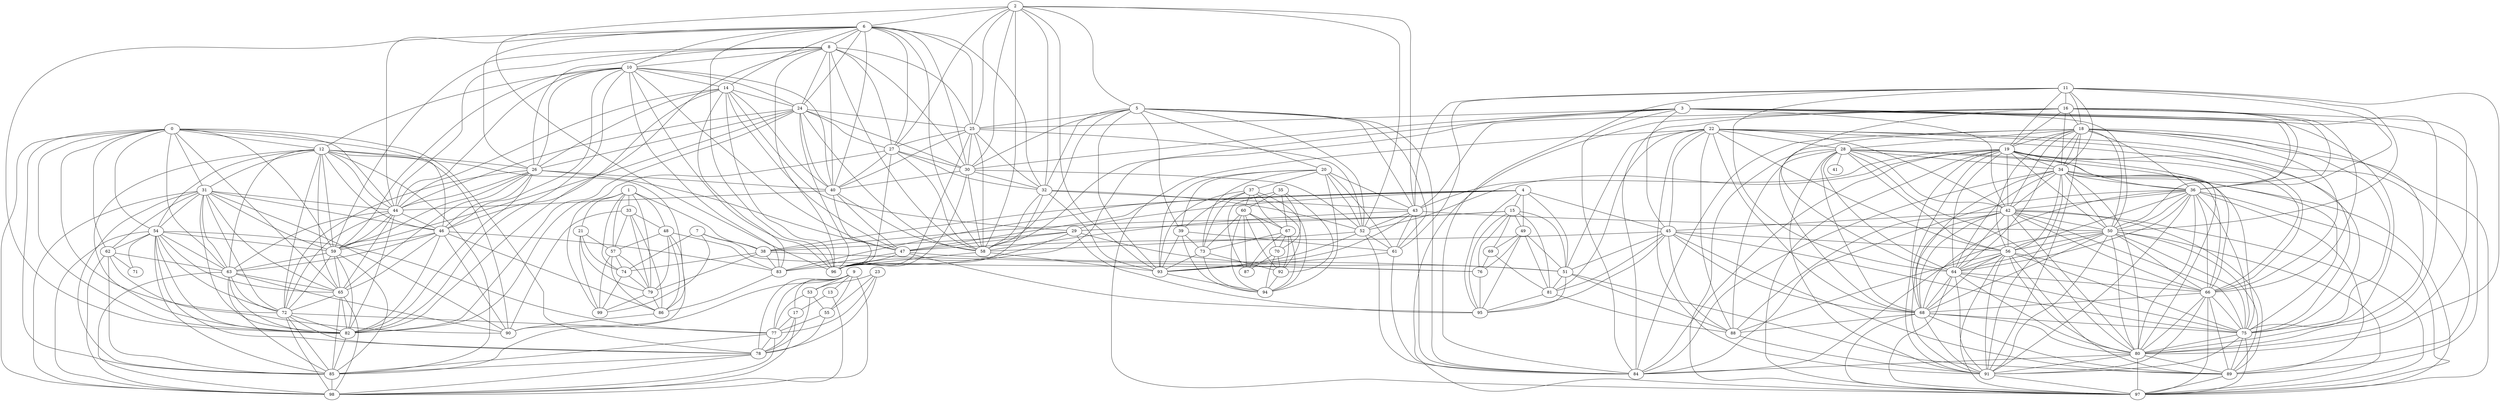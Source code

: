graph Gnr_Geograf_Sim_n100_r30 {
0;
1;
2;
3;
4;
5;
6;
7;
8;
9;
10;
11;
12;
13;
14;
15;
16;
17;
18;
19;
20;
21;
22;
23;
24;
25;
26;
27;
28;
29;
30;
31;
32;
33;
34;
35;
36;
37;
38;
39;
40;
41;
42;
43;
44;
45;
46;
47;
48;
49;
50;
51;
52;
53;
54;
55;
56;
57;
58;
59;
60;
61;
62;
63;
64;
65;
66;
67;
68;
69;
70;
71;
72;
73;
74;
75;
76;
77;
78;
79;
80;
81;
82;
83;
84;
85;
86;
87;
88;
89;
90;
91;
92;
93;
94;
95;
96;
97;
98;
99;
0 -- 98 [color=black];
0 -- 85 [color=black];
0 -- 82 [color=black];
0 -- 78 [color=black];
0 -- 72 [color=black];
0 -- 65 [color=black];
0 -- 63 [color=black];
0 -- 62 [color=black];
0 -- 59 [color=black];
0 -- 54 [color=black];
0 -- 46 [color=black];
0 -- 44 [color=black];
0 -- 31 [color=black];
0 -- 12 [color=black];
1 -- 99 [color=black];
1 -- 79 [color=black];
1 -- 74 [color=black];
1 -- 57 [color=black];
1 -- 48 [color=black];
1 -- 38 [color=black];
1 -- 33 [color=black];
1 -- 21 [color=black];
2 -- 96 [color=black];
2 -- 93 [color=black];
2 -- 58 [color=black];
2 -- 52 [color=black];
2 -- 43 [color=black];
2 -- 32 [color=black];
2 -- 30 [color=black];
2 -- 27 [color=black];
2 -- 25 [color=black];
2 -- 6 [color=black];
2 -- 5 [color=black];
3 -- 96 [color=black];
3 -- 89 [color=black];
3 -- 84 [color=black];
3 -- 80 [color=black];
3 -- 75 [color=black];
3 -- 58 [color=black];
3 -- 50 [color=black];
3 -- 45 [color=black];
3 -- 42 [color=black];
3 -- 36 [color=black];
3 -- 30 [color=black];
3 -- 25 [color=black];
4 -- 95 [color=black];
4 -- 83 [color=black];
4 -- 51 [color=black];
4 -- 49 [color=black];
4 -- 47 [color=black];
4 -- 45 [color=black];
4 -- 38 [color=black];
4 -- 29 [color=black];
4 -- 15 [color=black];
5 -- 93 [color=black];
5 -- 84 [color=black];
5 -- 61 [color=black];
5 -- 58 [color=black];
5 -- 52 [color=black];
5 -- 43 [color=black];
5 -- 39 [color=black];
5 -- 32 [color=black];
5 -- 30 [color=black];
5 -- 25 [color=black];
5 -- 20 [color=black];
6 -- 96 [color=black];
6 -- 82 [color=black];
6 -- 58 [color=black];
6 -- 44 [color=black];
6 -- 40 [color=black];
6 -- 32 [color=black];
6 -- 30 [color=black];
6 -- 27 [color=black];
6 -- 26 [color=black];
6 -- 25 [color=black];
6 -- 24 [color=black];
6 -- 14 [color=black];
6 -- 10 [color=black];
6 -- 8 [color=black];
7 -- 99 [color=black];
7 -- 76 [color=black];
7 -- 74 [color=black];
7 -- 38 [color=black];
8 -- 96 [color=black];
8 -- 82 [color=black];
8 -- 59 [color=black];
8 -- 58 [color=black];
8 -- 44 [color=black];
8 -- 40 [color=black];
8 -- 30 [color=black];
8 -- 27 [color=black];
8 -- 26 [color=black];
8 -- 25 [color=black];
8 -- 24 [color=black];
8 -- 10 [color=black];
9 -- 98 [color=black];
9 -- 85 [color=black];
9 -- 78 [color=black];
9 -- 77 [color=black];
9 -- 55 [color=black];
9 -- 53 [color=black];
9 -- 17 [color=black];
9 -- 13 [color=black];
10 -- 96 [color=black];
10 -- 83 [color=black];
10 -- 82 [color=black];
10 -- 59 [color=black];
10 -- 47 [color=black];
10 -- 46 [color=black];
10 -- 44 [color=black];
10 -- 40 [color=black];
10 -- 26 [color=black];
10 -- 24 [color=black];
10 -- 14 [color=black];
10 -- 12 [color=black];
11 -- 84 [color=black];
11 -- 80 [color=black];
11 -- 64 [color=black];
11 -- 61 [color=black];
11 -- 50 [color=black];
11 -- 43 [color=black];
11 -- 36 [color=black];
11 -- 34 [color=black];
11 -- 19 [color=black];
11 -- 18 [color=black];
11 -- 16 [color=black];
12 -- 90 [color=black];
12 -- 86 [color=black];
12 -- 85 [color=black];
12 -- 82 [color=black];
12 -- 72 [color=black];
12 -- 65 [color=black];
12 -- 63 [color=black];
12 -- 59 [color=black];
12 -- 54 [color=black];
12 -- 46 [color=black];
12 -- 44 [color=black];
12 -- 31 [color=black];
12 -- 26 [color=black];
13 -- 98 [color=black];
13 -- 17 [color=black];
14 -- 96 [color=black];
14 -- 83 [color=black];
14 -- 47 [color=black];
14 -- 46 [color=black];
14 -- 44 [color=black];
14 -- 40 [color=black];
14 -- 29 [color=black];
14 -- 26 [color=black];
14 -- 24 [color=black];
15 -- 95 [color=black];
15 -- 81 [color=black];
15 -- 76 [color=black];
15 -- 69 [color=black];
15 -- 51 [color=black];
15 -- 49 [color=black];
15 -- 38 [color=black];
15 -- 29 [color=black];
16 -- 97 [color=black];
16 -- 84 [color=black];
16 -- 80 [color=black];
16 -- 66 [color=black];
16 -- 64 [color=black];
16 -- 50 [color=black];
16 -- 43 [color=black];
16 -- 36 [color=black];
16 -- 34 [color=black];
16 -- 19 [color=black];
16 -- 18 [color=black];
17 -- 98 [color=black];
17 -- 78 [color=black];
17 -- 77 [color=black];
18 -- 97 [color=black];
18 -- 91 [color=black];
18 -- 84 [color=black];
18 -- 80 [color=black];
18 -- 75 [color=black];
18 -- 68 [color=black];
18 -- 66 [color=black];
18 -- 64 [color=black];
18 -- 56 [color=black];
18 -- 50 [color=black];
18 -- 42 [color=black];
18 -- 36 [color=black];
18 -- 34 [color=black];
18 -- 28 [color=black];
18 -- 19 [color=black];
19 -- 97 [color=black];
19 -- 91 [color=black];
19 -- 84 [color=black];
19 -- 80 [color=black];
19 -- 75 [color=black];
19 -- 68 [color=black];
19 -- 66 [color=black];
19 -- 64 [color=black];
19 -- 52 [color=black];
19 -- 50 [color=black];
19 -- 43 [color=black];
19 -- 42 [color=black];
19 -- 36 [color=black];
19 -- 34 [color=black];
20 -- 94 [color=black];
20 -- 93 [color=black];
20 -- 73 [color=black];
20 -- 61 [color=black];
20 -- 52 [color=black];
20 -- 43 [color=black];
20 -- 39 [color=black];
20 -- 37 [color=black];
21 -- 99 [color=black];
21 -- 79 [color=black];
21 -- 74 [color=black];
21 -- 57 [color=black];
22 -- 97 [color=black];
22 -- 91 [color=black];
22 -- 89 [color=black];
22 -- 88 [color=black];
22 -- 81 [color=black];
22 -- 75 [color=black];
22 -- 68 [color=black];
22 -- 66 [color=black];
22 -- 56 [color=black];
22 -- 51 [color=black];
22 -- 45 [color=black];
22 -- 42 [color=black];
22 -- 28 [color=black];
23 -- 78 [color=black];
23 -- 77 [color=black];
23 -- 55 [color=black];
23 -- 53 [color=black];
24 -- 96 [color=black];
24 -- 82 [color=black];
24 -- 59 [color=black];
24 -- 58 [color=black];
24 -- 44 [color=black];
24 -- 40 [color=black];
24 -- 30 [color=black];
24 -- 27 [color=black];
24 -- 26 [color=black];
24 -- 25 [color=black];
25 -- 96 [color=black];
25 -- 58 [color=black];
25 -- 52 [color=black];
25 -- 40 [color=black];
25 -- 32 [color=black];
25 -- 30 [color=black];
25 -- 27 [color=black];
26 -- 82 [color=black];
26 -- 72 [color=black];
26 -- 65 [color=black];
26 -- 59 [color=black];
26 -- 47 [color=black];
26 -- 46 [color=black];
26 -- 44 [color=black];
26 -- 40 [color=black];
27 -- 96 [color=black];
27 -- 82 [color=black];
27 -- 58 [color=black];
27 -- 40 [color=black];
27 -- 32 [color=black];
27 -- 30 [color=black];
28 -- 97 [color=black];
28 -- 91 [color=black];
28 -- 88 [color=black];
28 -- 80 [color=black];
28 -- 75 [color=black];
28 -- 68 [color=black];
28 -- 66 [color=black];
28 -- 64 [color=black];
28 -- 56 [color=black];
28 -- 42 [color=black];
28 -- 41 [color=black];
28 -- 34 [color=black];
29 -- 95 [color=black];
29 -- 83 [color=black];
29 -- 51 [color=black];
29 -- 47 [color=black];
29 -- 38 [color=black];
30 -- 96 [color=black];
30 -- 58 [color=black];
30 -- 52 [color=black];
30 -- 40 [color=black];
30 -- 32 [color=black];
31 -- 98 [color=black];
31 -- 90 [color=black];
31 -- 85 [color=black];
31 -- 82 [color=black];
31 -- 72 [color=black];
31 -- 65 [color=black];
31 -- 63 [color=black];
31 -- 62 [color=black];
31 -- 59 [color=black];
31 -- 54 [color=black];
31 -- 46 [color=black];
31 -- 44 [color=black];
32 -- 96 [color=black];
32 -- 93 [color=black];
32 -- 58 [color=black];
32 -- 52 [color=black];
32 -- 43 [color=black];
33 -- 90 [color=black];
33 -- 86 [color=black];
33 -- 79 [color=black];
33 -- 57 [color=black];
33 -- 48 [color=black];
34 -- 97 [color=black];
34 -- 91 [color=black];
34 -- 84 [color=black];
34 -- 80 [color=black];
34 -- 75 [color=black];
34 -- 68 [color=black];
34 -- 66 [color=black];
34 -- 64 [color=black];
34 -- 56 [color=black];
34 -- 50 [color=black];
34 -- 42 [color=black];
34 -- 36 [color=black];
35 -- 92 [color=black];
35 -- 87 [color=black];
35 -- 70 [color=black];
35 -- 67 [color=black];
35 -- 60 [color=black];
36 -- 97 [color=black];
36 -- 91 [color=black];
36 -- 89 [color=black];
36 -- 84 [color=black];
36 -- 80 [color=black];
36 -- 75 [color=black];
36 -- 68 [color=black];
36 -- 66 [color=black];
36 -- 64 [color=black];
36 -- 56 [color=black];
36 -- 50 [color=black];
36 -- 42 [color=black];
37 -- 94 [color=black];
37 -- 93 [color=black];
37 -- 92 [color=black];
37 -- 73 [color=black];
37 -- 67 [color=black];
37 -- 60 [color=black];
37 -- 39 [color=black];
38 -- 83 [color=black];
38 -- 79 [color=black];
38 -- 76 [color=black];
38 -- 74 [color=black];
39 -- 94 [color=black];
39 -- 93 [color=black];
39 -- 73 [color=black];
39 -- 61 [color=black];
40 -- 96 [color=black];
40 -- 58 [color=black];
40 -- 47 [color=black];
40 -- 44 [color=black];
42 -- 97 [color=black];
42 -- 91 [color=black];
42 -- 89 [color=black];
42 -- 88 [color=black];
42 -- 80 [color=black];
42 -- 75 [color=black];
42 -- 68 [color=black];
42 -- 66 [color=black];
42 -- 64 [color=black];
42 -- 56 [color=black];
42 -- 50 [color=black];
42 -- 45 [color=black];
43 -- 93 [color=black];
43 -- 84 [color=black];
43 -- 61 [color=black];
43 -- 58 [color=black];
43 -- 52 [color=black];
43 -- 50 [color=black];
44 -- 82 [color=black];
44 -- 72 [color=black];
44 -- 65 [color=black];
44 -- 63 [color=black];
44 -- 59 [color=black];
44 -- 46 [color=black];
45 -- 95 [color=black];
45 -- 89 [color=black];
45 -- 88 [color=black];
45 -- 81 [color=black];
45 -- 75 [color=black];
45 -- 68 [color=black];
45 -- 56 [color=black];
45 -- 51 [color=black];
45 -- 47 [color=black];
46 -- 90 [color=black];
46 -- 86 [color=black];
46 -- 83 [color=black];
46 -- 82 [color=black];
46 -- 65 [color=black];
46 -- 63 [color=black];
46 -- 59 [color=black];
47 -- 96 [color=black];
47 -- 95 [color=black];
47 -- 83 [color=black];
47 -- 51 [color=black];
48 -- 90 [color=black];
48 -- 86 [color=black];
48 -- 83 [color=black];
48 -- 79 [color=black];
48 -- 57 [color=black];
49 -- 95 [color=black];
49 -- 81 [color=black];
49 -- 76 [color=black];
49 -- 69 [color=black];
49 -- 51 [color=black];
50 -- 97 [color=black];
50 -- 91 [color=black];
50 -- 89 [color=black];
50 -- 84 [color=black];
50 -- 80 [color=black];
50 -- 75 [color=black];
50 -- 68 [color=black];
50 -- 66 [color=black];
50 -- 64 [color=black];
50 -- 56 [color=black];
51 -- 95 [color=black];
51 -- 89 [color=black];
51 -- 88 [color=black];
51 -- 81 [color=black];
52 -- 93 [color=black];
52 -- 84 [color=black];
52 -- 61 [color=black];
52 -- 58 [color=black];
53 -- 78 [color=black];
53 -- 77 [color=black];
53 -- 55 [color=black];
54 -- 98 [color=black];
54 -- 85 [color=black];
54 -- 82 [color=black];
54 -- 78 [color=black];
54 -- 77 [color=black];
54 -- 72 [color=black];
54 -- 71 [color=black];
54 -- 65 [color=black];
54 -- 63 [color=black];
54 -- 62 [color=black];
54 -- 59 [color=black];
55 -- 78 [color=black];
55 -- 77 [color=black];
56 -- 97 [color=black];
56 -- 91 [color=black];
56 -- 89 [color=black];
56 -- 88 [color=black];
56 -- 80 [color=black];
56 -- 75 [color=black];
56 -- 68 [color=black];
56 -- 66 [color=black];
56 -- 64 [color=black];
57 -- 99 [color=black];
57 -- 86 [color=black];
57 -- 79 [color=black];
57 -- 74 [color=black];
58 -- 96 [color=black];
58 -- 93 [color=black];
59 -- 85 [color=black];
59 -- 82 [color=black];
59 -- 72 [color=black];
59 -- 65 [color=black];
59 -- 63 [color=black];
60 -- 94 [color=black];
60 -- 92 [color=black];
60 -- 87 [color=black];
60 -- 73 [color=black];
60 -- 70 [color=black];
60 -- 67 [color=black];
61 -- 93 [color=black];
61 -- 84 [color=black];
62 -- 98 [color=black];
62 -- 90 [color=black];
62 -- 85 [color=black];
62 -- 71 [color=black];
62 -- 63 [color=black];
63 -- 98 [color=black];
63 -- 90 [color=black];
63 -- 85 [color=black];
63 -- 82 [color=black];
63 -- 72 [color=black];
63 -- 65 [color=black];
64 -- 97 [color=black];
64 -- 91 [color=black];
64 -- 80 [color=black];
64 -- 75 [color=black];
64 -- 68 [color=black];
64 -- 66 [color=black];
65 -- 98 [color=black];
65 -- 85 [color=black];
65 -- 82 [color=black];
65 -- 72 [color=black];
66 -- 97 [color=black];
66 -- 91 [color=black];
66 -- 89 [color=black];
66 -- 80 [color=black];
66 -- 75 [color=black];
66 -- 68 [color=black];
67 -- 94 [color=black];
67 -- 92 [color=black];
67 -- 87 [color=black];
67 -- 73 [color=black];
67 -- 70 [color=black];
68 -- 97 [color=black];
68 -- 91 [color=black];
68 -- 89 [color=black];
68 -- 88 [color=black];
68 -- 80 [color=black];
68 -- 75 [color=black];
69 -- 81 [color=black];
69 -- 76 [color=black];
70 -- 94 [color=black];
70 -- 92 [color=black];
70 -- 87 [color=black];
72 -- 98 [color=black];
72 -- 85 [color=black];
72 -- 82 [color=black];
72 -- 78 [color=black];
72 -- 77 [color=black];
73 -- 94 [color=black];
73 -- 93 [color=black];
73 -- 92 [color=black];
74 -- 99 [color=black];
74 -- 79 [color=black];
75 -- 97 [color=black];
75 -- 91 [color=black];
75 -- 89 [color=black];
75 -- 80 [color=black];
76 -- 95 [color=black];
77 -- 98 [color=black];
77 -- 85 [color=black];
77 -- 78 [color=black];
78 -- 98 [color=black];
78 -- 85 [color=black];
79 -- 99 [color=black];
79 -- 86 [color=black];
80 -- 97 [color=black];
80 -- 91 [color=black];
80 -- 89 [color=black];
80 -- 84 [color=black];
81 -- 95 [color=black];
81 -- 88 [color=black];
82 -- 85 [color=black];
83 -- 86 [color=black];
85 -- 98 [color=black];
86 -- 90 [color=black];
88 -- 91 [color=black];
89 -- 97 [color=black];
91 -- 97 [color=black];
92 -- 94 [color=black];
93 -- 94 [color=black];
}